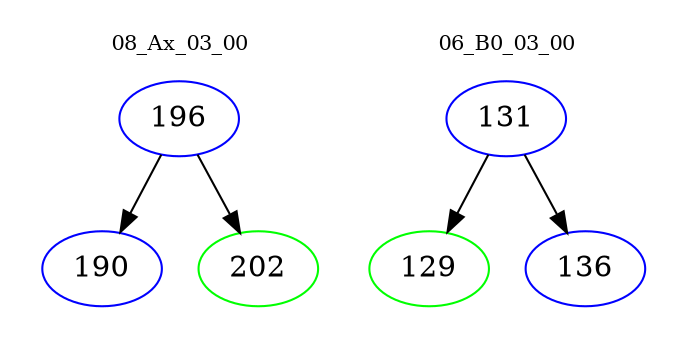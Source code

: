 digraph{
subgraph cluster_0 {
color = white
label = "08_Ax_03_00";
fontsize=10;
T0_196 [label="196", color="blue"]
T0_196 -> T0_190 [color="black"]
T0_190 [label="190", color="blue"]
T0_196 -> T0_202 [color="black"]
T0_202 [label="202", color="green"]
}
subgraph cluster_1 {
color = white
label = "06_B0_03_00";
fontsize=10;
T1_131 [label="131", color="blue"]
T1_131 -> T1_129 [color="black"]
T1_129 [label="129", color="green"]
T1_131 -> T1_136 [color="black"]
T1_136 [label="136", color="blue"]
}
}
